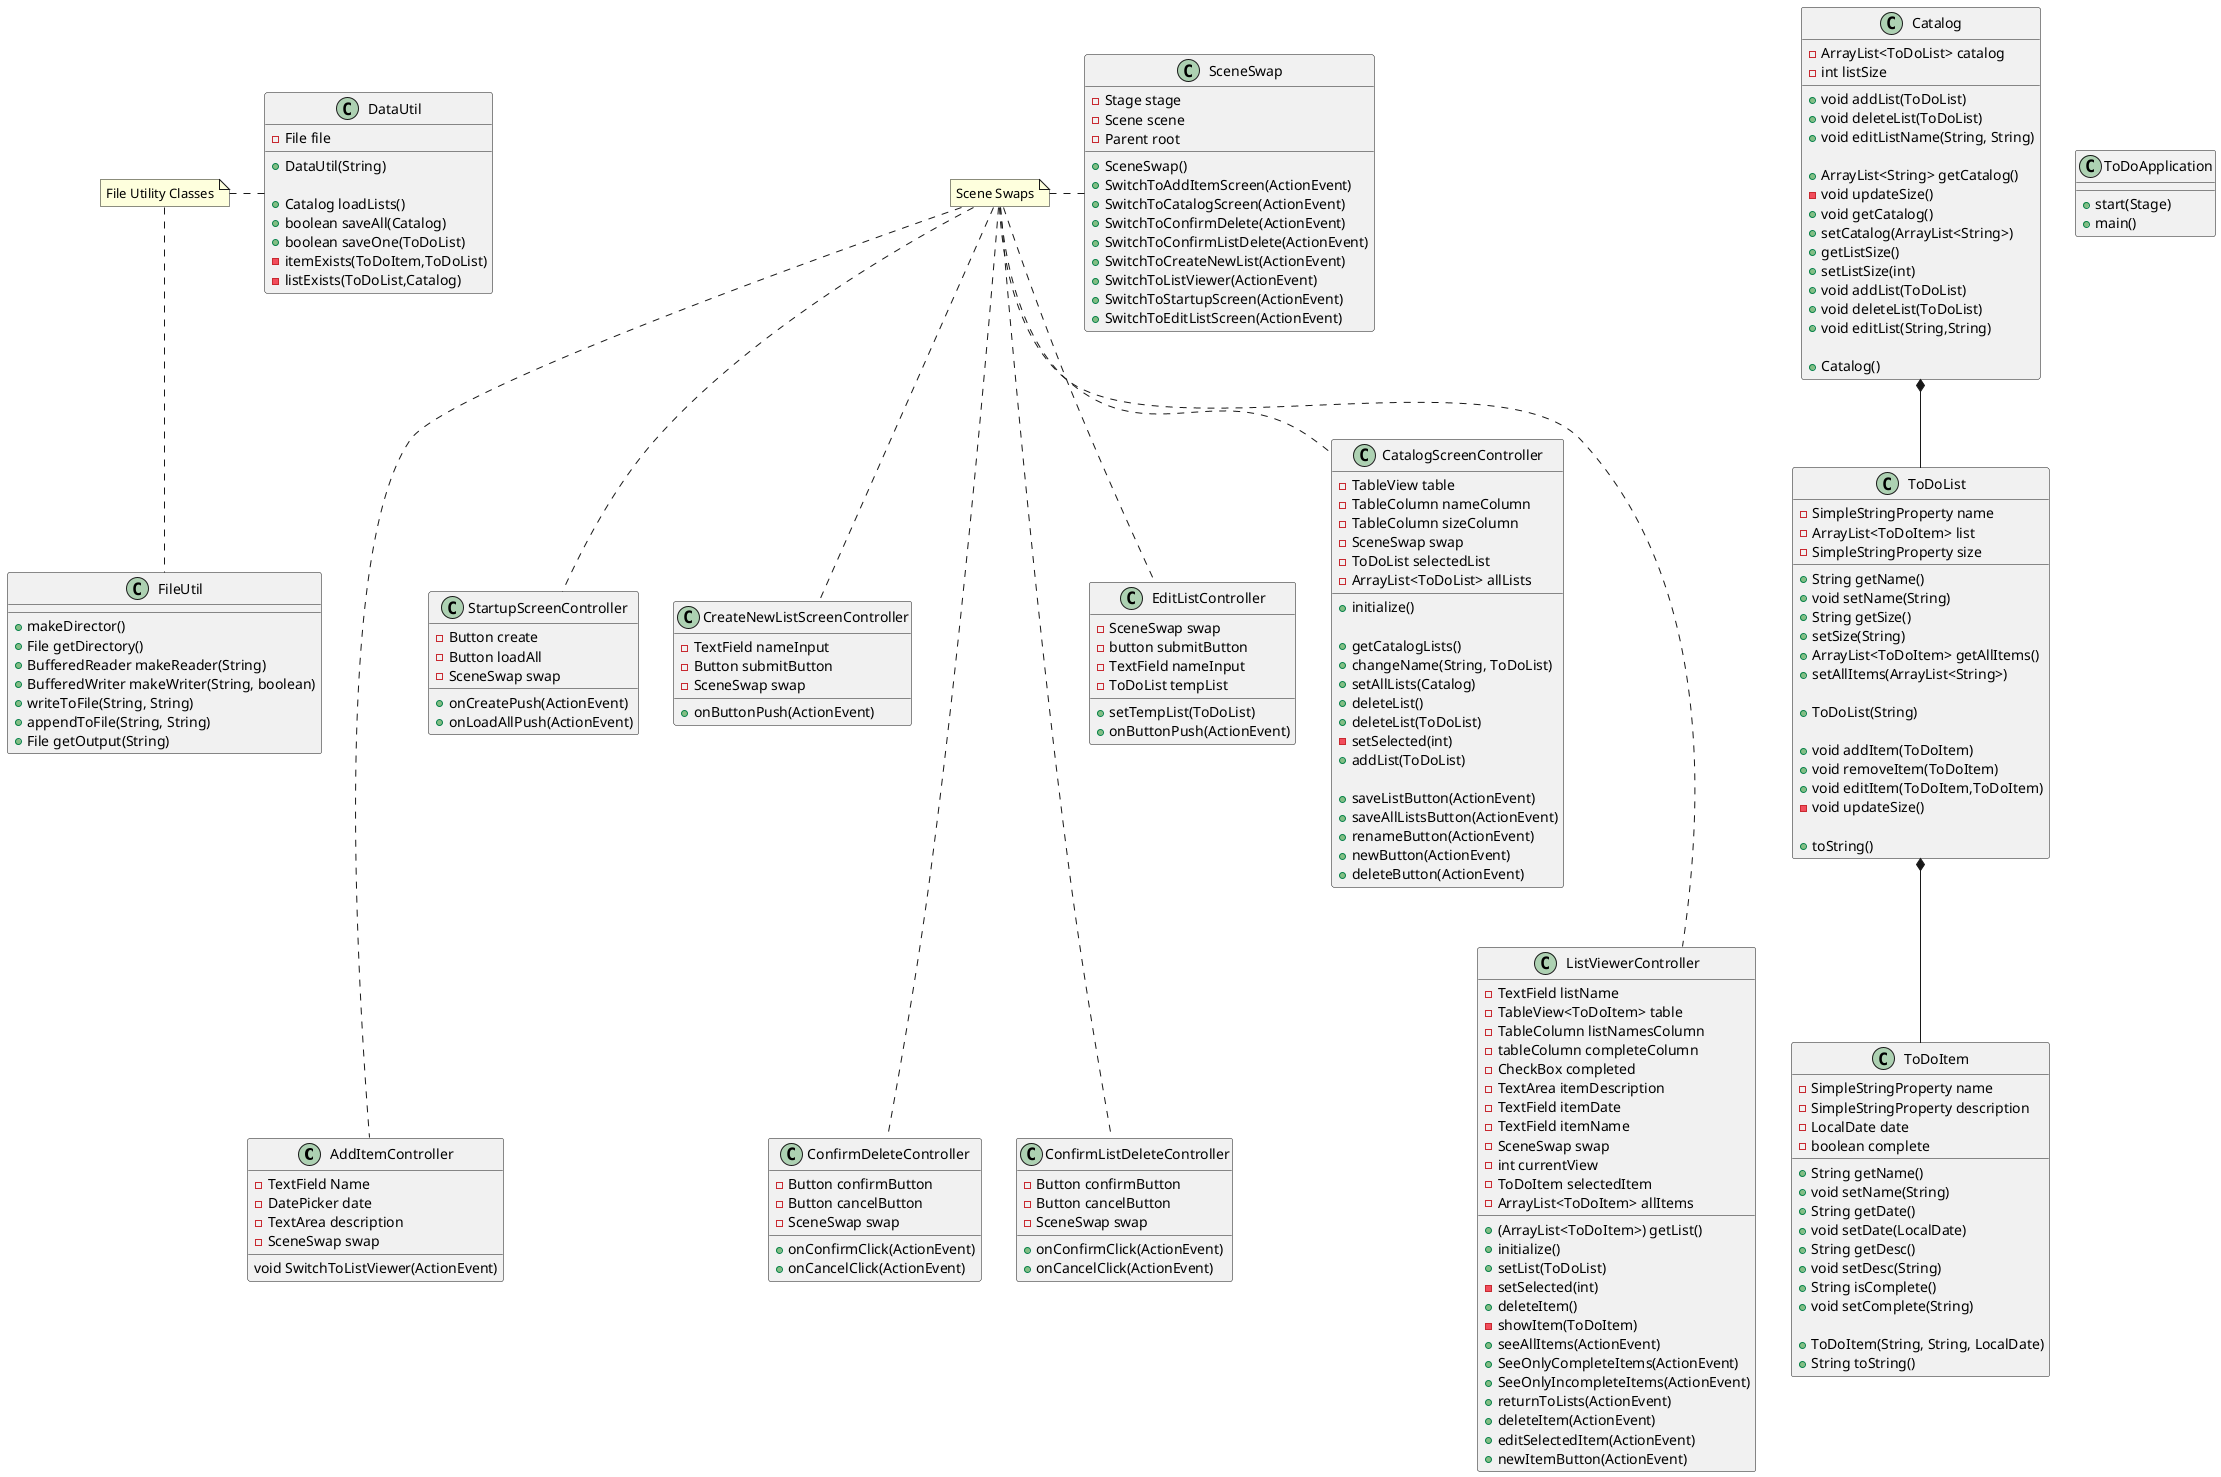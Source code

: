 @startuml
'https://plantuml.com/class-diagram

class AddItemController {
-TextField Name
-DatePicker date
-TextArea description
-SceneSwap swap

void SwitchToListViewer(ActionEvent)
}

class StartupScreenController{

-Button create
-Button loadAll
-SceneSwap swap

+onCreatePush(ActionEvent)
+onLoadAllPush(ActionEvent)

}

class CreateNewListScreenController {
-TextField nameInput
-Button submitButton
-SceneSwap swap

+onButtonPush(ActionEvent)
}

class ConfirmDeleteController {
-Button confirmButton
-Button cancelButton
-SceneSwap swap

+onConfirmClick(ActionEvent)
+onCancelClick(ActionEvent)
}

class ConfirmListDeleteController {
-Button confirmButton
-Button cancelButton
-SceneSwap swap

+onConfirmClick(ActionEvent)
+onCancelClick(ActionEvent)
}

class EditListController
{
-SceneSwap swap
-button submitButton
-TextField nameInput
-ToDoList tempList

+setTempList(ToDoList)
+onButtonPush(ActionEvent)

}

class CatalogScreenController {

-TableView table
-TableColumn nameColumn
-TableColumn sizeColumn
-SceneSwap swap
-ToDoList selectedList
-ArrayList<ToDoList> allLists


+initialize()

+getCatalogLists()
+changeName(String, ToDoList)
+setAllLists(Catalog)
+deleteList()
+deleteList(ToDoList)
-setSelected(int)
+addList(ToDoList)

+saveListButton(ActionEvent)
+saveAllListsButton(ActionEvent)
+renameButton(ActionEvent)
+newButton(ActionEvent)
+deleteButton(ActionEvent)
}

class ListViewerController {

-TextField listName
-TableView<ToDoItem> table
-TableColumn listNamesColumn
-tableColumn completeColumn
-CheckBox completed
-TextArea itemDescription
-TextField itemDate
-TextField itemName
-SceneSwap swap
-int currentView
-ToDoItem selectedItem
-ArrayList<ToDoItem> allItems

+(ArrayList<ToDoItem>) getList()
+initialize()
+setList(ToDoList)
-setSelected(int)
+deleteItem()
-showItem(ToDoItem)
+seeAllItems(ActionEvent)
+SeeOnlyCompleteItems(ActionEvent)
+SeeOnlyIncompleteItems(ActionEvent)
+returnToLists(ActionEvent)
+deleteItem(ActionEvent)
+editSelectedItem(ActionEvent)
+newItemButton(ActionEvent)

}



class SceneSwap {
-Stage stage
-Scene scene
-Parent root


+SceneSwap()
+SwitchToAddItemScreen(ActionEvent)
+SwitchToCatalogScreen(ActionEvent)
+SwitchToConfirmDelete(ActionEvent)
+SwitchToConfirmListDelete(ActionEvent)
+SwitchToCreateNewList(ActionEvent)
+SwitchToListViewer(ActionEvent)
+SwitchToStartupScreen(ActionEvent)
+SwitchToEditListScreen(ActionEvent)

}

class ToDoItem {
-SimpleStringProperty name
-SimpleStringProperty description
-LocalDate date
-boolean complete

+String getName()
+void setName(String)
+String getDate()
+void setDate(LocalDate)
+String getDesc()
+void setDesc(String)
+String isComplete()
+void setComplete(String)

+ToDoItem(String, String, LocalDate)
+String toString()
}

class ToDoList {
-SimpleStringProperty name
-ArrayList<ToDoItem> list
-SimpleStringProperty size

+String getName()
+void setName(String)
+String getSize()
+setSize(String)
+ArrayList<ToDoItem> getAllItems()
+setAllItems(ArrayList<String>)

+ToDoList(String)

+void addItem(ToDoItem)
+void removeItem(ToDoItem)
+void editItem(ToDoItem,ToDoItem)
-void updateSize()

+toString()
}

class Catalog {
-ArrayList<ToDoList> catalog
-int listSize

+void addList(ToDoList)
+void deleteList(ToDoList)
+void editListName(String, String)

+ArrayList<String> getCatalog()
-void updateSize()
+void getCatalog()
+setCatalog(ArrayList<String>)
+getListSize()
+setListSize(int)
+void addList(ToDoList)
+void deleteList(ToDoList)
+void editList(String,String)

+Catalog()
}

class ToDoApplication {
+start(Stage)
+main()
}

class DataUtil {
-File file

+DataUtil(String)

+Catalog loadLists()
+boolean saveAll(Catalog)
+boolean saveOne(ToDoList)
-itemExists(ToDoItem,ToDoList)
-listExists(ToDoList,Catalog)

}

class FileUtil {
+makeDirector()
+File getDirectory()
+BufferedReader makeReader(String)
+BufferedWriter makeWriter(String, boolean)
+writeToFile(String, String)
+appendToFile(String, String)
+File getOutput(String)

}

Catalog *-- ToDoList
ToDoList *-- ToDoItem

note "File Utility Classes" as n1
n1 . DataUtil
n1 .. FileUtil

note "Scene Swaps" as n2
n2 .-. AddItemController
n2 .. CatalogScreenController
n2 .-. ConfirmDeleteController
n2 .-. ConfirmListDeleteController
n2 .- CreateNewListScreenController
n2 .-. ListViewerController
n2 .. StartupScreenController
n2 . SceneSwap
n2 .. EditListController

@enduml